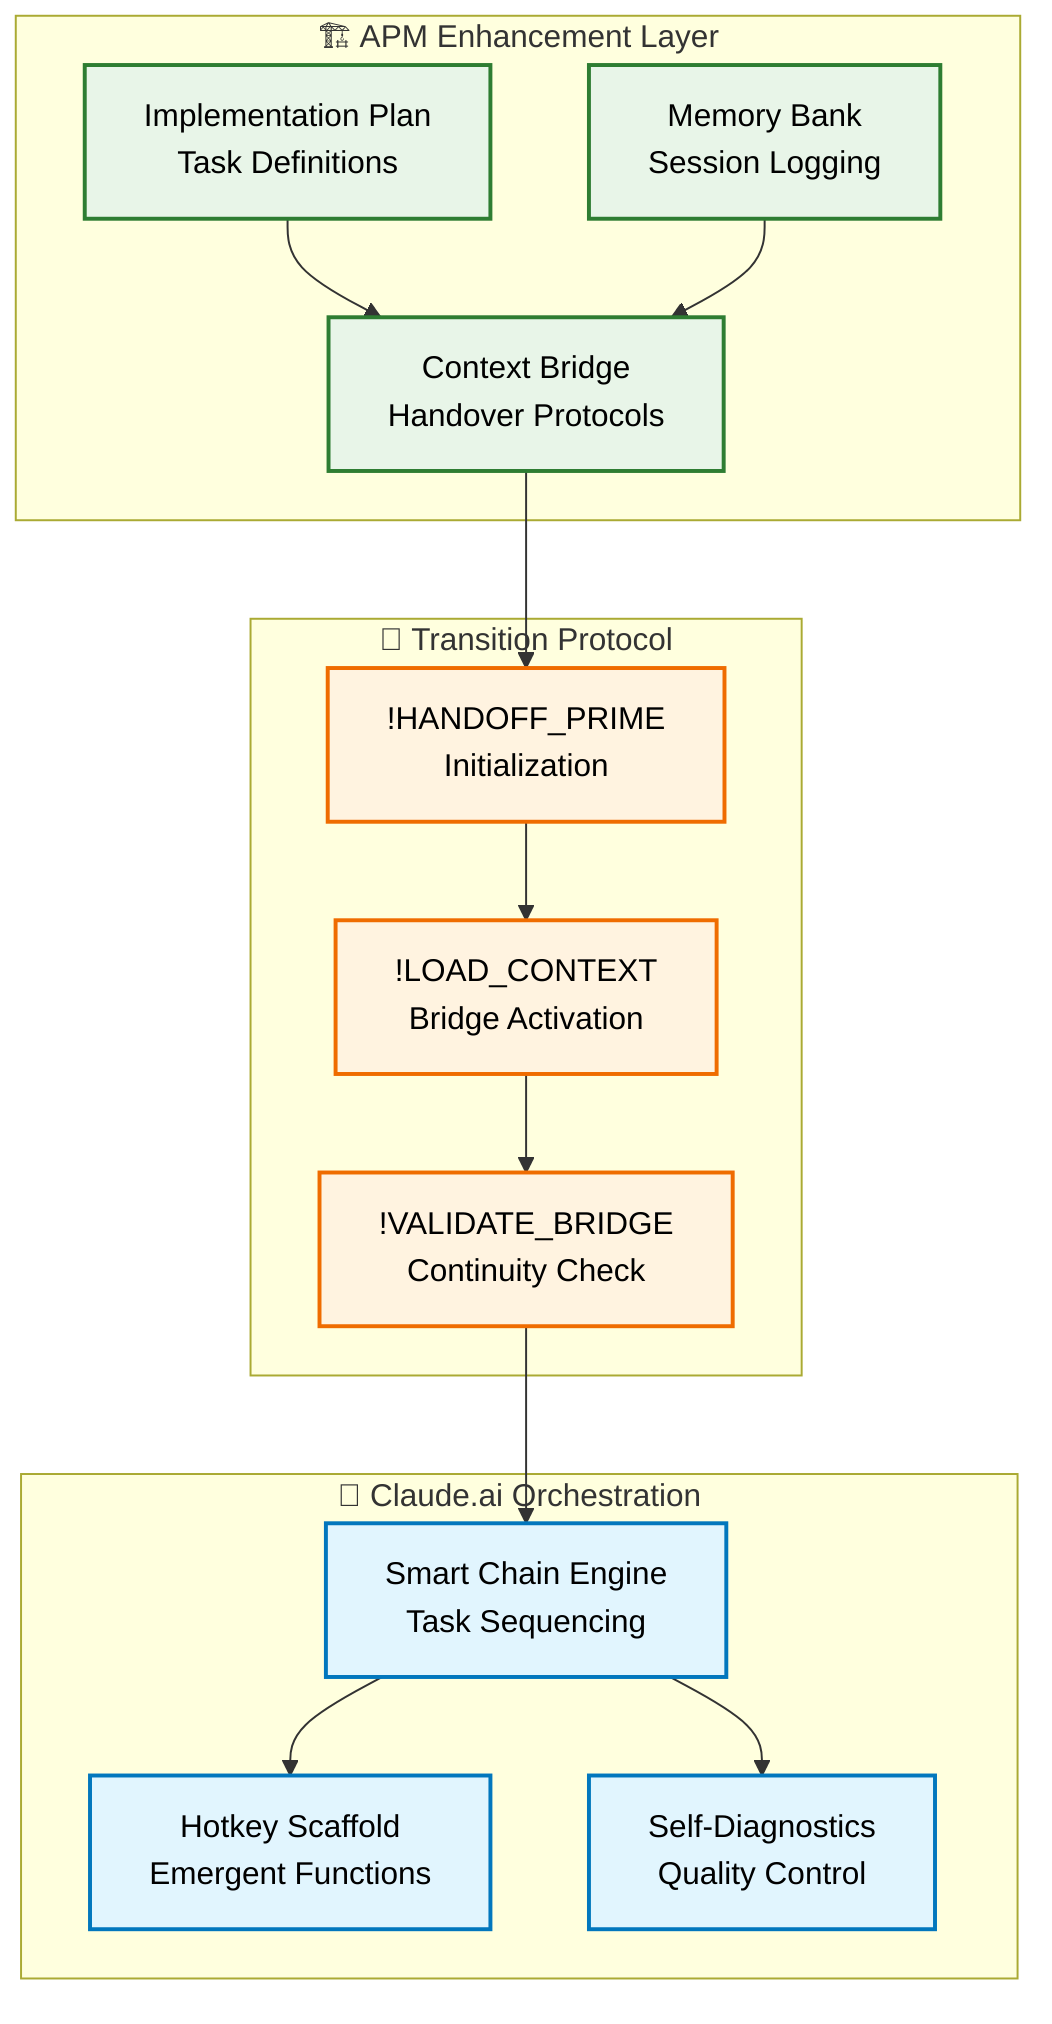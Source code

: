 graph TB
    subgraph APMLayer["🏗️ APM Enhancement Layer"]
        IP[Implementation Plan<br/>Task Definitions]
        MB[Memory Bank<br/>Session Logging]
        CB[Context Bridge<br/>Handover Protocols]
    end

    subgraph TransitionLayer["🔄 Transition Protocol"]
        HP[!HANDOFF_PRIME<br/>Initialization]
        LC[!LOAD_CONTEXT<br/>Bridge Activation]
        VB[!VALIDATE_BRIDGE<br/>Continuity Check]
    end

    subgraph ClaudeLayer["🤖 Claude.ai Orchestration"]
        SC[Smart Chain Engine<br/>Task Sequencing]
        HK[Hotkey Scaffold<br/>Emergent Functions]
        SD[Self-Diagnostics<br/>Quality Control]
    end

    IP --> CB
    MB --> CB
    CB --> HP
    HP --> LC
    LC --> VB
    VB --> SC
    SC --> HK
    SC --> SD

    classDef apm fill:#e8f5e8,stroke:#2e7d32,stroke-width:2px,color:#000000
    classDef trans fill:#fff3e0,stroke:#ef6c00,stroke-width:2px,color:#000000
    classDef claude fill:#e1f5fe,stroke:#0277bd,stroke-width:2px,color:#000000

    class IP,MB,CB apm
    class HP,LC,VB trans
    class SC,HK,SD claude
